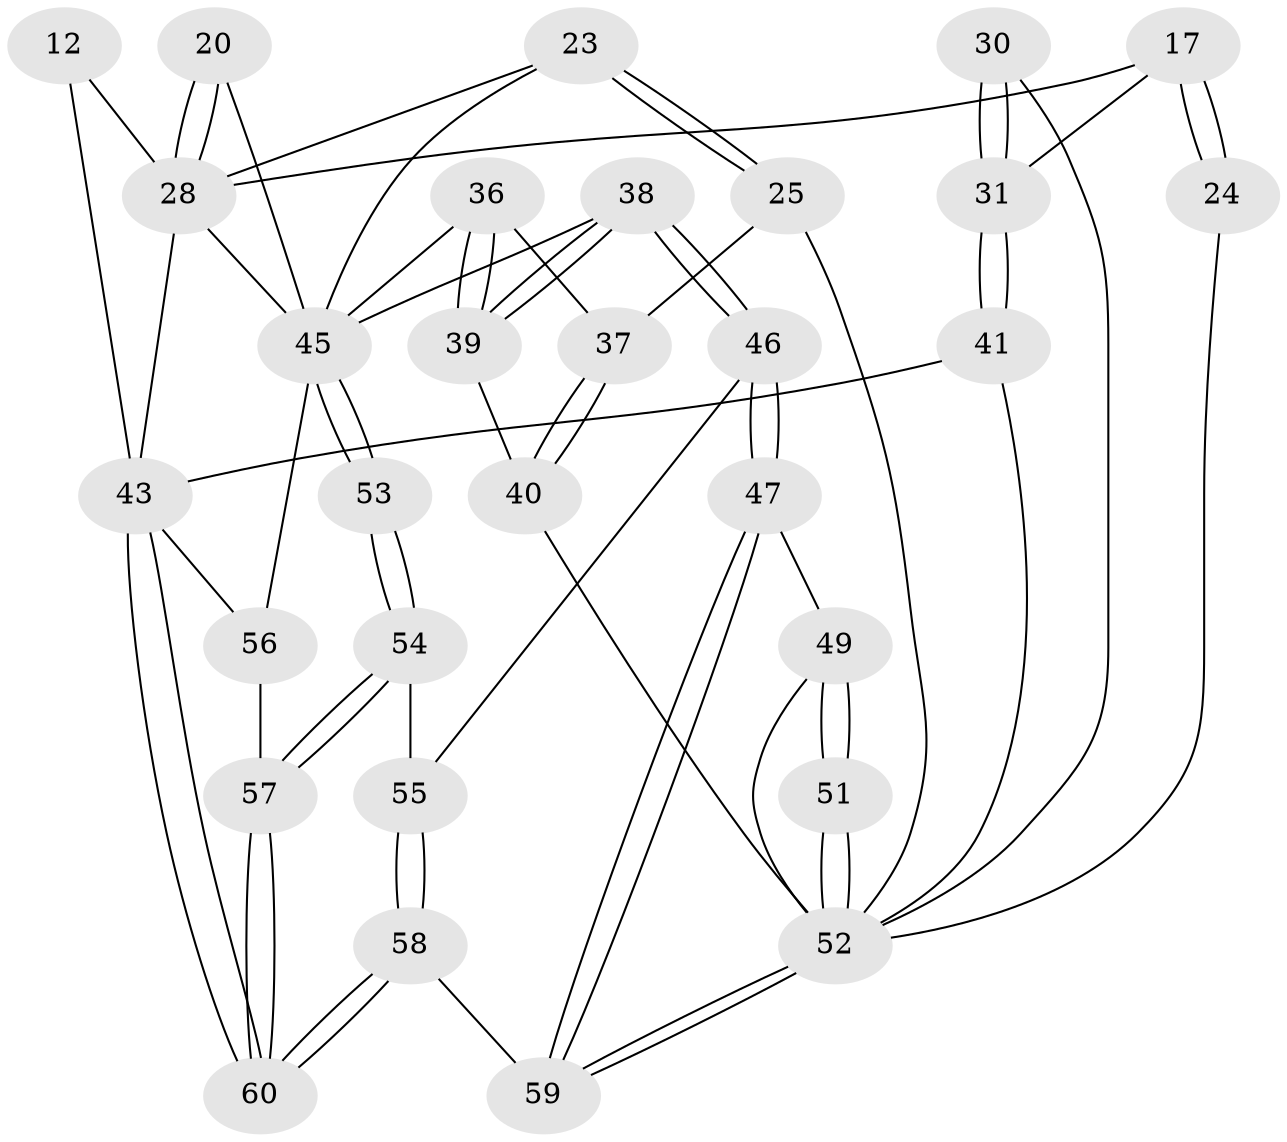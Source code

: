 // original degree distribution, {3: 0.05, 4: 0.25, 6: 0.25, 5: 0.45}
// Generated by graph-tools (version 1.1) at 2025/02/03/09/25 05:02:21]
// undirected, 30 vertices, 70 edges
graph export_dot {
graph [start="1"]
  node [color=gray90,style=filled];
  12 [pos="+0.7498986579011367+0.197089833129513",super="+6"];
  17 [pos="+0.07458266647161715+0.425905269759831",super="+10+9"];
  20 [pos="+0.756148976420902+0.42026741909435916"];
  23 [pos="+0.496044751556574+0.3456534201328989"];
  24 [pos="+0.3364826800345071+0.3716622439022236"];
  25 [pos="+0.43900244557901835+0.5901775728646097"];
  28 [pos="+1+0.47600888671895814",super="+16+15"];
  30 [pos="+0.22223769176493846+0.708287012644775",super="+29"];
  31 [pos="+0+0.7946004948691446",super="+19"];
  36 [pos="+0.6813140071554856+0.5141685514546928"];
  37 [pos="+0.6665518577117381+0.5213976600440771"];
  38 [pos="+0.7598567101980056+0.7910002714791102"];
  39 [pos="+0.7236963274786516+0.7486186530130504"];
  40 [pos="+0.569447289233976+0.7371956220590382"];
  41 [pos="+0+1",super="+4"];
  43 [pos="+1+1",super="+3"];
  45 [pos="+1+0.7551915417231625",super="+34+35+22"];
  46 [pos="+0.7612194872407207+0.8201137485040975"];
  47 [pos="+0.648671915520723+0.9229839905930906"];
  49 [pos="+0.48207441052333994+0.8022212067745651",super="+48"];
  51 [pos="+0.42136444065915535+1"];
  52 [pos="+0.25008204767491415+1",super="+50+42"];
  53 [pos="+0.8897248192404617+0.8688750820486273"];
  54 [pos="+0.8391222645510923+0.8718937554926003"];
  55 [pos="+0.8160829450864593+0.8624351859707893"];
  56 [pos="+0.9310328223954328+0.9289448291983773",super="+44"];
  57 [pos="+0.8870338477297322+1"];
  58 [pos="+0.7443891094668241+1"];
  59 [pos="+0.6912533502743073+1"];
  60 [pos="+0.9835758560106352+1"];
  12 -- 43 [weight=2];
  12 -- 28 [weight=2];
  17 -- 24 [weight=2];
  17 -- 24;
  17 -- 28;
  17 -- 31 [weight=2];
  20 -- 28 [weight=2];
  20 -- 28;
  20 -- 45;
  23 -- 25;
  23 -- 25;
  23 -- 28;
  23 -- 45;
  24 -- 52;
  25 -- 37;
  25 -- 52;
  28 -- 45;
  28 -- 43;
  30 -- 31 [weight=2];
  30 -- 31;
  30 -- 52 [weight=2];
  31 -- 41 [weight=3];
  31 -- 41;
  36 -- 37;
  36 -- 39;
  36 -- 39;
  36 -- 45;
  37 -- 40;
  37 -- 40;
  38 -- 39;
  38 -- 39;
  38 -- 46;
  38 -- 46;
  38 -- 45;
  39 -- 40;
  40 -- 52;
  41 -- 43 [weight=2];
  41 -- 52;
  43 -- 60;
  43 -- 60;
  43 -- 56;
  45 -- 53;
  45 -- 53;
  45 -- 56;
  46 -- 47;
  46 -- 47;
  46 -- 55;
  47 -- 59;
  47 -- 59;
  47 -- 49;
  49 -- 51 [weight=2];
  49 -- 51;
  49 -- 52;
  51 -- 52;
  51 -- 52;
  52 -- 59;
  52 -- 59;
  53 -- 54;
  53 -- 54;
  54 -- 55;
  54 -- 57;
  54 -- 57;
  55 -- 58;
  55 -- 58;
  56 -- 57;
  57 -- 60;
  57 -- 60;
  58 -- 59;
  58 -- 60;
  58 -- 60;
}
